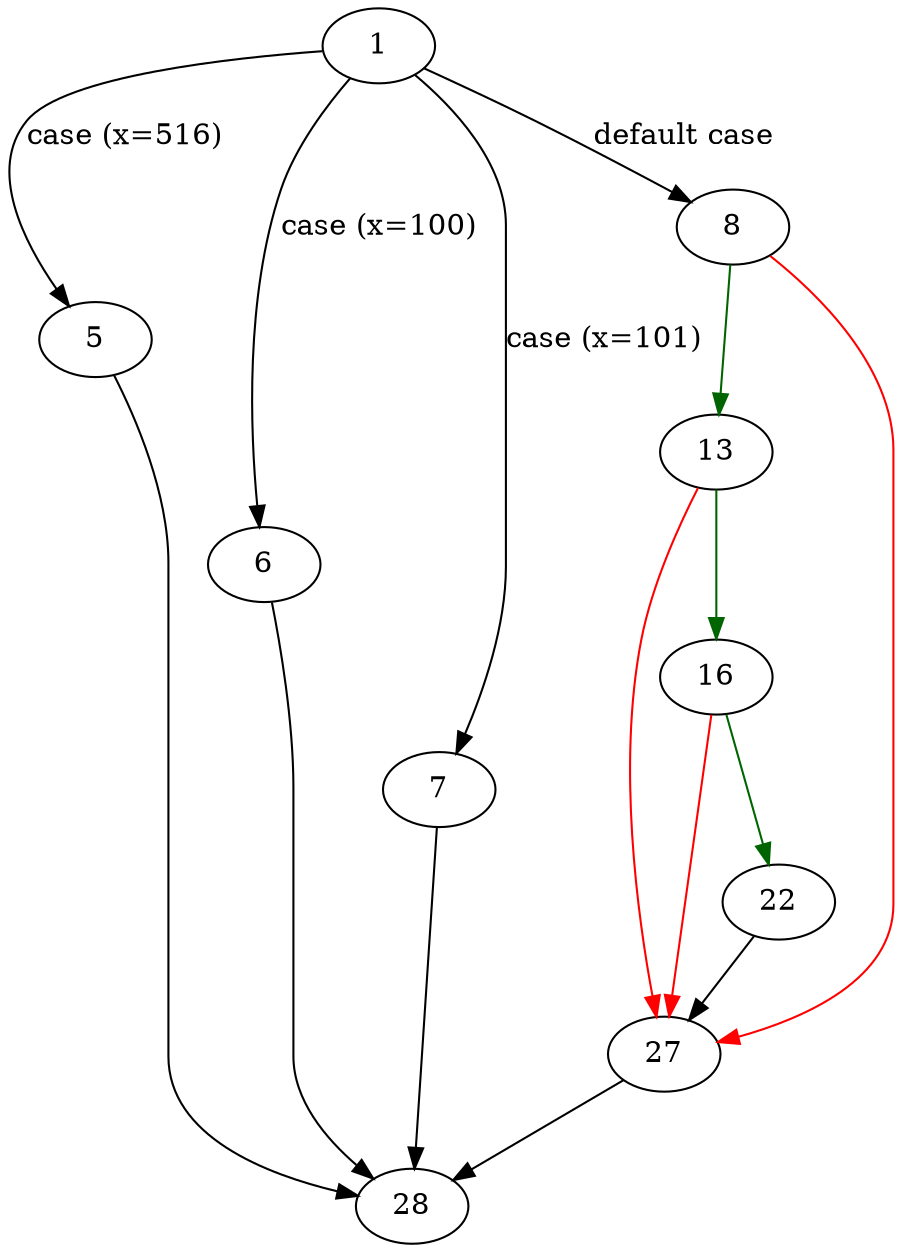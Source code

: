 strict digraph "sqlite3ErrStr" {
	// Node definitions.
	1 [entry=true];
	5;
	6;
	7;
	8;
	28;
	13;
	27;
	16;
	22;

	// Edge definitions.
	1 -> 5 [
		cond="case (x=516)"
		label="case (x=516)"
	];
	1 -> 6 [
		cond="case (x=100)"
		label="case (x=100)"
	];
	1 -> 7 [
		cond="case (x=101)"
		label="case (x=101)"
	];
	1 -> 8 [
		cond="default case"
		label="default case"
	];
	5 -> 28;
	6 -> 28;
	7 -> 28;
	8 -> 13 [
		color=darkgreen
		cond=true
	];
	8 -> 27 [
		color=red
		cond=false
	];
	13 -> 27 [
		color=red
		cond=false
	];
	13 -> 16 [
		color=darkgreen
		cond=true
	];
	27 -> 28;
	16 -> 27 [
		color=red
		cond=false
	];
	16 -> 22 [
		color=darkgreen
		cond=true
	];
	22 -> 27;
}